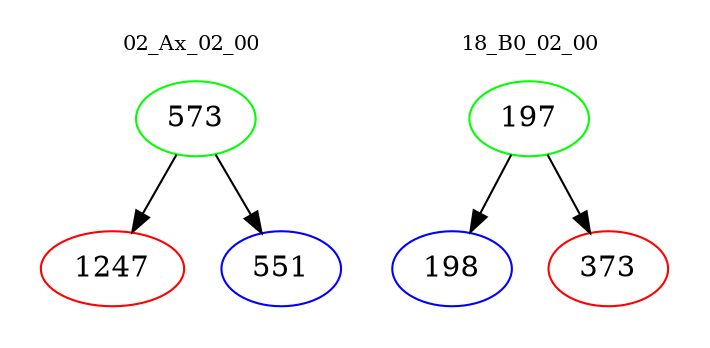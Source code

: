 digraph{
subgraph cluster_0 {
color = white
label = "02_Ax_02_00";
fontsize=10;
T0_573 [label="573", color="green"]
T0_573 -> T0_1247 [color="black"]
T0_1247 [label="1247", color="red"]
T0_573 -> T0_551 [color="black"]
T0_551 [label="551", color="blue"]
}
subgraph cluster_1 {
color = white
label = "18_B0_02_00";
fontsize=10;
T1_197 [label="197", color="green"]
T1_197 -> T1_198 [color="black"]
T1_198 [label="198", color="blue"]
T1_197 -> T1_373 [color="black"]
T1_373 [label="373", color="red"]
}
}
